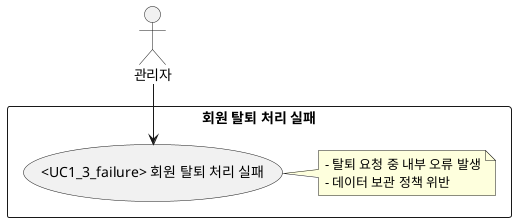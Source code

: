 @startuml
actor "관리자" as Admin

rectangle "회원 탈퇴 처리 실패" {
  usecase "<UC1_3_failure> 회원 탈퇴 처리 실패" as UC1_3_failure
  note right
  - 탈퇴 요청 중 내부 오류 발생
  - 데이터 보관 정책 위반
  end note
}

Admin --> UC1_3_failure
@enduml
